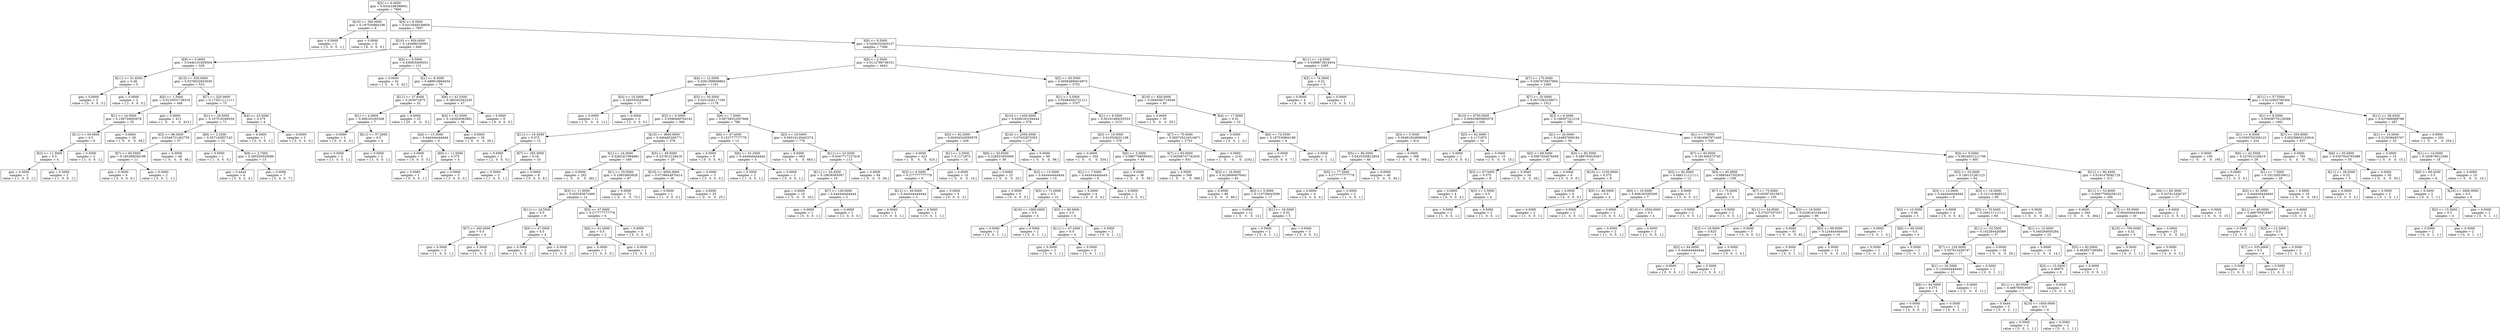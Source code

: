 digraph Tree {
0 [label="X[5] <= 6.0000\ngini = 0.0334198399941\nsamples = 7966", shape="box"] ;
1 [label="X[10] <= 300.0000\ngini = 0.197530864198\nsamples = 9", shape="box"] ;
0 -> 1 ;
2 [label="gini = 0.0000\nsamples = 1\nvalue = [ 0.  0.  0.  1.]", shape="box"] ;
1 -> 2 ;
3 [label="gini = 0.0000\nsamples = 8\nvalue = [ 8.  0.  0.  0.]", shape="box"] ;
1 -> 3 ;
4 [label="X[9] <= 6.5000\ngini = 0.0315049239859\nsamples = 7957", shape="box"] ;
0 -> 4 ;
5 [label="X[10] <= 850.0000\ngini = 0.145498230061\nsamples = 649", shape="box"] ;
4 -> 5 ;
6 [label="X[9] <= 0.0650\ngini = 0.0446151859504\nsamples = 528", shape="box"] ;
5 -> 6 ;
7 [label="X[11] <= 51.4500\ngini = 0.48\nsamples = 5", shape="box"] ;
6 -> 7 ;
8 [label="gini = 0.0000\nsamples = 3\nvalue = [ 0.  0.  0.  3.]", shape="box"] ;
7 -> 8 ;
9 [label="gini = 0.0000\nsamples = 2\nvalue = [ 2.  0.  0.  0.]", shape="box"] ;
7 -> 9 ;
10 [label="X[10] <= 550.0000\ngini = 0.0376632825039\nsamples = 523", shape="box"] ;
6 -> 10 ;
11 [label="X[0] <= 1.5000\ngini = 0.0133031728316\nsamples = 448", shape="box"] ;
10 -> 11 ;
12 [label="X[1] <= 16.5000\ngini = 0.156734693878\nsamples = 35", shape="box"] ;
11 -> 12 ;
13 [label="X[11] <= 50.9000\ngini = 0.5\nsamples = 6", shape="box"] ;
12 -> 13 ;
14 [label="X[3] <= 11.5000\ngini = 0.5\nsamples = 4", shape="box"] ;
13 -> 14 ;
15 [label="gini = 0.5000\nsamples = 2\nvalue = [ 1.  0.  0.  1.]", shape="box"] ;
14 -> 15 ;
16 [label="gini = 0.5000\nsamples = 2\nvalue = [ 1.  0.  0.  1.]", shape="box"] ;
14 -> 16 ;
17 [label="gini = 0.5000\nsamples = 2\nvalue = [ 1.  0.  0.  1.]", shape="box"] ;
13 -> 17 ;
18 [label="gini = 0.0000\nsamples = 29\nvalue = [  0.   0.   0.  29.]", shape="box"] ;
12 -> 18 ;
19 [label="gini = 0.0000\nsamples = 413\nvalue = [   0.    0.    0.  413.]", shape="box"] ;
11 -> 19 ;
20 [label="X[7] <= 320.0000\ngini = 0.173511111111\nsamples = 75", shape="box"] ;
10 -> 20 ;
21 [label="X[1] <= 28.5000\ngini = 0.107518349534\nsamples = 71", shape="box"] ;
20 -> 21 ;
22 [label="X[5] <= 88.5000\ngini = 0.0344721452755\nsamples = 57", shape="box"] ;
21 -> 22 ;
23 [label="X[7] <= 65.0000\ngini = 0.165289256198\nsamples = 11", shape="box"] ;
22 -> 23 ;
24 [label="gini = 0.0000\nsamples = 9\nvalue = [ 0.  0.  0.  9.]", shape="box"] ;
23 -> 24 ;
25 [label="gini = 0.5000\nsamples = 2\nvalue = [ 0.  0.  1.  1.]", shape="box"] ;
23 -> 25 ;
26 [label="gini = 0.0000\nsamples = 46\nvalue = [  0.   0.   0.  46.]", shape="box"] ;
22 -> 26 ;
27 [label="X[9] <= 2.2500\ngini = 0.357142857143\nsamples = 14", shape="box"] ;
21 -> 27 ;
28 [label="gini = 0.0000\nsamples = 1\nvalue = [ 1.  0.  0.  0.]", shape="box"] ;
27 -> 28 ;
29 [label="X[9] <= 2.7500\ngini = 0.260355029586\nsamples = 13", shape="box"] ;
27 -> 29 ;
30 [label="gini = 0.4444\nsamples = 6\nvalue = [ 0.  0.  2.  4.]", shape="box"] ;
29 -> 30 ;
31 [label="gini = 0.0000\nsamples = 7\nvalue = [ 0.  0.  0.  7.]", shape="box"] ;
29 -> 31 ;
32 [label="X[4] <= 43.5000\ngini = 0.375\nsamples = 4", shape="box"] ;
20 -> 32 ;
33 [label="gini = 0.0000\nsamples = 1\nvalue = [ 0.  0.  0.  1.]", shape="box"] ;
32 -> 33 ;
34 [label="gini = 0.0000\nsamples = 3\nvalue = [ 3.  0.  0.  0.]", shape="box"] ;
32 -> 34 ;
35 [label="X[0] <= 9.5000\ngini = 0.436855406051\nsamples = 121", shape="box"] ;
5 -> 35 ;
36 [label="gini = 0.0000\nsamples = 42\nvalue = [  0.   0.   0.  42.]", shape="box"] ;
35 -> 36 ;
37 [label="X[1] <= 8.5000\ngini = 0.499919884634\nsamples = 79", shape="box"] ;
35 -> 37 ;
38 [label="X[11] <= 37.6500\ngini = 0.263671875\nsamples = 32", shape="box"] ;
37 -> 38 ;
39 [label="X[1] <= 4.0000\ngini = 0.408163265306\nsamples = 7", shape="box"] ;
38 -> 39 ;
40 [label="gini = 0.0000\nsamples = 3\nvalue = [ 0.  0.  0.  3.]", shape="box"] ;
39 -> 40 ;
41 [label="X[11] <= 37.2000\ngini = 0.5\nsamples = 4", shape="box"] ;
39 -> 41 ;
42 [label="gini = 0.5000\nsamples = 2\nvalue = [ 1.  0.  0.  1.]", shape="box"] ;
41 -> 42 ;
43 [label="gini = 0.5000\nsamples = 2\nvalue = [ 1.  0.  0.  1.]", shape="box"] ;
41 -> 43 ;
44 [label="gini = 0.0000\nsamples = 25\nvalue = [ 25.   0.   0.   0.]", shape="box"] ;
38 -> 44 ;
45 [label="X[6] <= 61.5500\ngini = 0.380262562245\nsamples = 47", shape="box"] ;
37 -> 45 ;
46 [label="X[4] <= 22.5000\ngini = 0.145429362881\nsamples = 38", shape="box"] ;
45 -> 46 ;
47 [label="X[4] <= 15.5000\ngini = 0.444444444444\nsamples = 9", shape="box"] ;
46 -> 47 ;
48 [label="gini = 0.0000\nsamples = 5\nvalue = [ 0.  0.  0.  5.]", shape="box"] ;
47 -> 48 ;
49 [label="X[0] <= 11.0000\ngini = 0.375\nsamples = 4", shape="box"] ;
47 -> 49 ;
50 [label="gini = 0.0000\nsamples = 1\nvalue = [ 0.  0.  0.  1.]", shape="box"] ;
49 -> 50 ;
51 [label="gini = 0.0000\nsamples = 3\nvalue = [ 3.  0.  0.  0.]", shape="box"] ;
49 -> 51 ;
52 [label="gini = 0.0000\nsamples = 29\nvalue = [  0.   0.   0.  29.]", shape="box"] ;
46 -> 52 ;
53 [label="gini = 0.0000\nsamples = 9\nvalue = [ 9.  0.  0.  0.]", shape="box"] ;
45 -> 53 ;
54 [label="X[0] <= 8.5000\ngini = 0.0206333403137\nsamples = 7308", shape="box"] ;
4 -> 54 ;
55 [label="X[0] <= 2.5000\ngini = 0.0112789748101\nsamples = 4943", shape="box"] ;
54 -> 55 ;
56 [label="X[4] <= 12.0000\ngini = 0.0281399609864\nsamples = 1191", shape="box"] ;
55 -> 56 ;
57 [label="X[4] <= 10.5000\ngini = 0.260355029586\nsamples = 13", shape="box"] ;
56 -> 57 ;
58 [label="gini = 0.0000\nsamples = 11\nvalue = [  0.   0.   0.  11.]", shape="box"] ;
57 -> 58 ;
59 [label="gini = 0.0000\nsamples = 2\nvalue = [ 2.  0.  0.  0.]", shape="box"] ;
57 -> 59 ;
60 [label="X[5] <= 50.5000\ngini = 0.0251426117185\nsamples = 1178", shape="box"] ;
56 -> 60 ;
61 [label="X[3] <= 6.5000\ngini = 0.0596449704142\nsamples = 390", shape="box"] ;
60 -> 61 ;
62 [label="X[11] <= 10.4500\ngini = 0.375\nsamples = 12", shape="box"] ;
61 -> 62 ;
63 [label="gini = 0.0000\nsamples = 2\nvalue = [ 2.  0.  0.  0.]", shape="box"] ;
62 -> 63 ;
64 [label="X[7] <= 265.0000\ngini = 0.18\nsamples = 10", shape="box"] ;
62 -> 64 ;
65 [label="gini = 0.5000\nsamples = 2\nvalue = [ 1.  0.  0.  1.]", shape="box"] ;
64 -> 65 ;
66 [label="gini = 0.0000\nsamples = 8\nvalue = [ 0.  0.  0.  8.]", shape="box"] ;
64 -> 66 ;
67 [label="X[10] <= 3600.0000\ngini = 0.046485260771\nsamples = 378", shape="box"] ;
61 -> 67 ;
68 [label="X[1] <= 24.0000\ngini = 0.0282427894681\nsamples = 349", shape="box"] ;
67 -> 68 ;
69 [label="gini = 0.0000\nsamples = 262\nvalue = [   0.    0.    0.  262.]", shape="box"] ;
68 -> 69 ;
70 [label="X[1] <= 25.5000\ngini = 0.10833663628\nsamples = 87", shape="box"] ;
68 -> 70 ;
71 [label="X[3] <= 11.5000\ngini = 0.459183673469\nsamples = 14", shape="box"] ;
70 -> 71 ;
72 [label="X[11] <= 24.5500\ngini = 0.5\nsamples = 8", shape="box"] ;
71 -> 72 ;
73 [label="X[7] <= 265.0000\ngini = 0.5\nsamples = 4", shape="box"] ;
72 -> 73 ;
74 [label="gini = 0.5000\nsamples = 2\nvalue = [ 1.  0.  0.  1.]", shape="box"] ;
73 -> 74 ;
75 [label="gini = 0.5000\nsamples = 2\nvalue = [ 1.  0.  0.  1.]", shape="box"] ;
73 -> 75 ;
76 [label="X[5] <= 47.0000\ngini = 0.5\nsamples = 4", shape="box"] ;
72 -> 76 ;
77 [label="gini = 0.5000\nsamples = 2\nvalue = [ 1.  0.  0.  1.]", shape="box"] ;
76 -> 77 ;
78 [label="gini = 0.5000\nsamples = 2\nvalue = [ 1.  0.  0.  1.]", shape="box"] ;
76 -> 78 ;
79 [label="X[5] <= 47.0000\ngini = 0.277777777778\nsamples = 6", shape="box"] ;
71 -> 79 ;
80 [label="X[6] <= 41.5000\ngini = 0.5\nsamples = 2", shape="box"] ;
79 -> 80 ;
81 [label="gini = 0.0000\nsamples = 1\nvalue = [ 1.  0.  0.  0.]", shape="box"] ;
80 -> 81 ;
82 [label="gini = 0.0000\nsamples = 1\nvalue = [ 0.  0.  0.  1.]", shape="box"] ;
80 -> 82 ;
83 [label="gini = 0.0000\nsamples = 4\nvalue = [ 0.  0.  0.  4.]", shape="box"] ;
79 -> 83 ;
84 [label="gini = 0.0000\nsamples = 73\nvalue = [  0.   0.   0.  73.]", shape="box"] ;
70 -> 84 ;
85 [label="X[5] <= 49.5000\ngini = 0.237812128419\nsamples = 29", shape="box"] ;
67 -> 85 ;
86 [label="X[10] <= 4050.0000\ngini = 0.0739644970414\nsamples = 26", shape="box"] ;
85 -> 86 ;
87 [label="gini = 0.0000\nsamples = 1\nvalue = [ 1.  0.  0.  0.]", shape="box"] ;
86 -> 87 ;
88 [label="gini = 0.0000\nsamples = 25\nvalue = [  0.   0.   0.  25.]", shape="box"] ;
86 -> 88 ;
89 [label="gini = 0.0000\nsamples = 3\nvalue = [ 3.  0.  0.  0.]", shape="box"] ;
85 -> 89 ;
90 [label="X[9] <= 7.5000\ngini = 0.00758522507666\nsamples = 788", shape="box"] ;
60 -> 90 ;
91 [label="X[6] <= 47.4500\ngini = 0.152777777778\nsamples = 12", shape="box"] ;
90 -> 91 ;
92 [label="gini = 0.0000\nsamples = 9\nvalue = [ 0.  0.  0.  9.]", shape="box"] ;
91 -> 92 ;
93 [label="X[6] <= 51.2500\ngini = 0.444444444444\nsamples = 3", shape="box"] ;
91 -> 93 ;
94 [label="gini = 0.5000\nsamples = 2\nvalue = [ 1.  0.  0.  1.]", shape="box"] ;
93 -> 94 ;
95 [label="gini = 0.0000\nsamples = 1\nvalue = [ 0.  0.  0.  1.]", shape="box"] ;
93 -> 95 ;
96 [label="X[3] <= 19.5000\ngini = 0.00514135402274\nsamples = 776", shape="box"] ;
90 -> 96 ;
97 [label="gini = 0.0000\nsamples = 663\nvalue = [   0.    0.    0.  663.]", shape="box"] ;
96 -> 97 ;
98 [label="X[11] <= 22.4500\ngini = 0.0347717127418\nsamples = 113", shape="box"] ;
96 -> 98 ;
99 [label="X[11] <= 20.4500\ngini = 0.18836565097\nsamples = 19", shape="box"] ;
98 -> 99 ;
100 [label="gini = 0.0000\nsamples = 16\nvalue = [  0.   0.   0.  16.]", shape="box"] ;
99 -> 100 ;
101 [label="X[7] <= 130.0000\ngini = 0.444444444444\nsamples = 3", shape="box"] ;
99 -> 101 ;
102 [label="gini = 0.0000\nsamples = 1\nvalue = [ 0.  0.  0.  1.]", shape="box"] ;
101 -> 102 ;
103 [label="gini = 0.0000\nsamples = 2\nvalue = [ 2.  0.  0.  0.]", shape="box"] ;
101 -> 103 ;
104 [label="gini = 0.0000\nsamples = 94\nvalue = [  0.   0.   0.  94.]", shape="box"] ;
98 -> 104 ;
105 [label="X[5] <= 93.5000\ngini = 0.00584890616973\nsamples = 3752", shape="box"] ;
55 -> 105 ;
106 [label="X[1] <= 5.5000\ngini = 0.00484592721111\nsamples = 3707", shape="box"] ;
105 -> 106 ;
107 [label="X[10] <= 1450.0000\ngini = 0.0206163194444\nsamples = 576", shape="box"] ;
106 -> 107 ;
108 [label="X[5] <= 92.5000\ngini = 0.00454543095978\nsamples = 439", shape="box"] ;
107 -> 108 ;
109 [label="gini = 0.0000\nsamples = 423\nvalue = [   0.    0.    0.  423.]", shape="box"] ;
108 -> 109 ;
110 [label="X[1] <= 2.5000\ngini = 0.1171875\nsamples = 16", shape="box"] ;
108 -> 110 ;
111 [label="X[3] <= 9.5000\ngini = 0.277777777778\nsamples = 6", shape="box"] ;
110 -> 111 ;
112 [label="X[11] <= 49.0000\ngini = 0.444444444444\nsamples = 3", shape="box"] ;
111 -> 112 ;
113 [label="gini = 0.0000\nsamples = 1\nvalue = [ 0.  0.  0.  1.]", shape="box"] ;
112 -> 113 ;
114 [label="gini = 0.5000\nsamples = 2\nvalue = [ 0.  0.  1.  1.]", shape="box"] ;
112 -> 114 ;
115 [label="gini = 0.0000\nsamples = 3\nvalue = [ 0.  0.  0.  3.]", shape="box"] ;
111 -> 115 ;
116 [label="gini = 0.0000\nsamples = 10\nvalue = [  0.   0.   0.  10.]", shape="box"] ;
110 -> 116 ;
117 [label="X[10] <= 2050.0000\ngini = 0.07032873355\nsamples = 137", shape="box"] ;
107 -> 117 ;
118 [label="X[6] <= 55.6500\ngini = 0.228531855956\nsamples = 38", shape="box"] ;
117 -> 118 ;
119 [label="gini = 0.0000\nsamples = 23\nvalue = [  0.   0.   0.  23.]", shape="box"] ;
118 -> 119 ;
120 [label="X[3] <= 13.5000\ngini = 0.444444444444\nsamples = 15", shape="box"] ;
118 -> 120 ;
121 [label="gini = 0.0000\nsamples = 5\nvalue = [ 0.  0.  0.  5.]", shape="box"] ;
120 -> 121 ;
122 [label="X[5] <= 71.0000\ngini = 0.5\nsamples = 10", shape="box"] ;
120 -> 122 ;
123 [label="X[10] <= 1900.0000\ngini = 0.5\nsamples = 4", shape="box"] ;
122 -> 123 ;
124 [label="gini = 0.5000\nsamples = 2\nvalue = [ 0.  0.  1.  1.]", shape="box"] ;
123 -> 124 ;
125 [label="gini = 0.5000\nsamples = 2\nvalue = [ 0.  0.  1.  1.]", shape="box"] ;
123 -> 125 ;
126 [label="X[5] <= 80.0000\ngini = 0.5\nsamples = 6", shape="box"] ;
122 -> 126 ;
127 [label="X[11] <= 47.4500\ngini = 0.5\nsamples = 4", shape="box"] ;
126 -> 127 ;
128 [label="gini = 0.5000\nsamples = 2\nvalue = [ 0.  0.  1.  1.]", shape="box"] ;
127 -> 128 ;
129 [label="gini = 0.5000\nsamples = 2\nvalue = [ 0.  0.  1.  1.]", shape="box"] ;
127 -> 129 ;
130 [label="gini = 0.5000\nsamples = 2\nvalue = [ 0.  0.  1.  1.]", shape="box"] ;
126 -> 130 ;
131 [label="gini = 0.0000\nsamples = 99\nvalue = [  0.   0.   0.  99.]", shape="box"] ;
117 -> 131 ;
132 [label="X[1] <= 8.5000\ngini = 0.00191489255353\nsamples = 3131", shape="box"] ;
106 -> 132 ;
133 [label="X[3] <= 19.5000\ngini = 0.010526021108\nsamples = 378", shape="box"] ;
132 -> 133 ;
134 [label="gini = 0.0000\nsamples = 334\nvalue = [   0.    0.    0.  334.]", shape="box"] ;
133 -> 134 ;
135 [label="X[0] <= 3.5000\ngini = 0.0867768595041\nsamples = 44", shape="box"] ;
133 -> 135 ;
136 [label="X[1] <= 7.5000\ngini = 0.444444444444\nsamples = 6", shape="box"] ;
135 -> 136 ;
137 [label="gini = 0.0000\nsamples = 4\nvalue = [ 0.  0.  0.  4.]", shape="box"] ;
136 -> 137 ;
138 [label="gini = 0.0000\nsamples = 2\nvalue = [ 2.  0.  0.  0.]", shape="box"] ;
136 -> 138 ;
139 [label="gini = 0.0000\nsamples = 38\nvalue = [  0.   0.   0.  38.]", shape="box"] ;
135 -> 139 ;
140 [label="X[7] <= 75.0000\ngini = 0.000726216316671\nsamples = 2753", shape="box"] ;
132 -> 140 ;
141 [label="X[7] <= 65.0000\ngini = 0.00306747742455\nsamples = 651", shape="box"] ;
140 -> 141 ;
142 [label="gini = 0.0000\nsamples = 568\nvalue = [   0.    0.    0.  568.]", shape="box"] ;
141 -> 142 ;
143 [label="X[3] <= 16.5000\ngini = 0.0238060676441\nsamples = 83", shape="box"] ;
141 -> 143 ;
144 [label="gini = 0.0000\nsamples = 66\nvalue = [  0.   0.   0.  66.]", shape="box"] ;
143 -> 144 ;
145 [label="X[0] <= 5.5000\ngini = 0.110726643599\nsamples = 17", shape="box"] ;
143 -> 145 ;
146 [label="gini = 0.0000\nsamples = 12\nvalue = [  0.   0.   0.  12.]", shape="box"] ;
145 -> 146 ;
147 [label="X[1] <= 18.5000\ngini = 0.32\nsamples = 5", shape="box"] ;
145 -> 147 ;
148 [label="gini = 0.5000\nsamples = 2\nvalue = [ 0.  0.  1.  1.]", shape="box"] ;
147 -> 148 ;
149 [label="gini = 0.0000\nsamples = 3\nvalue = [ 0.  0.  0.  3.]", shape="box"] ;
147 -> 149 ;
150 [label="gini = 0.0000\nsamples = 2102\nvalue = [    0.     0.     0.  2102.]", shape="box"] ;
140 -> 150 ;
151 [label="X[10] <= 650.0000\ngini = 0.0849382716049\nsamples = 45", shape="box"] ;
105 -> 151 ;
152 [label="gini = 0.0000\nsamples = 35\nvalue = [  0.   0.   0.  35.]", shape="box"] ;
151 -> 152 ;
153 [label="X[4] <= 17.5000\ngini = 0.32\nsamples = 10", shape="box"] ;
151 -> 153 ;
154 [label="gini = 0.0000\nsamples = 1\nvalue = [ 0.  0.  1.  0.]", shape="box"] ;
153 -> 154 ;
155 [label="X[6] <= 74.5500\ngini = 0.197530864198\nsamples = 9", shape="box"] ;
153 -> 155 ;
156 [label="gini = 0.0000\nsamples = 7\nvalue = [ 0.  0.  0.  7.]", shape="box"] ;
155 -> 156 ;
157 [label="gini = 0.5000\nsamples = 2\nvalue = [ 0.  0.  1.  1.]", shape="box"] ;
155 -> 157 ;
158 [label="X[11] <= 14.5500\ngini = 0.0399672818454\nsamples = 2365", shape="box"] ;
54 -> 158 ;
159 [label="X[5] <= 74.5000\ngini = 0.32\nsamples = 5", shape="box"] ;
158 -> 159 ;
160 [label="gini = 0.0000\nsamples = 4\nvalue = [ 4.  0.  0.  0.]", shape="box"] ;
159 -> 160 ;
161 [label="gini = 0.0000\nsamples = 1\nvalue = [ 0.  0.  0.  1.]", shape="box"] ;
159 -> 161 ;
162 [label="X[7] <= 175.0000\ngini = 0.0367670927894\nsamples = 2360", shape="box"] ;
158 -> 162 ;
163 [label="X[7] <= 35.0000\ngini = 0.0673362339671\nsamples = 1012", shape="box"] ;
162 -> 163 ;
164 [label="X[10] <= 9750.0000\ngini = 0.00925905895078\nsamples = 430", shape="box"] ;
163 -> 164 ;
165 [label="X[3] <= 5.5000\ngini = 0.00481924899064\nsamples = 414", shape="box"] ;
164 -> 165 ;
166 [label="X[5] <= 80.5000\ngini = 0.0425330812854\nsamples = 46", shape="box"] ;
165 -> 166 ;
167 [label="X[5] <= 77.5000\ngini = 0.277777777778\nsamples = 6", shape="box"] ;
166 -> 167 ;
168 [label="gini = 0.0000\nsamples = 4\nvalue = [ 0.  0.  0.  4.]", shape="box"] ;
167 -> 168 ;
169 [label="gini = 0.5000\nsamples = 2\nvalue = [ 1.  0.  0.  1.]", shape="box"] ;
167 -> 169 ;
170 [label="gini = 0.0000\nsamples = 40\nvalue = [  0.   0.   0.  40.]", shape="box"] ;
166 -> 170 ;
171 [label="gini = 0.0000\nsamples = 368\nvalue = [   0.    0.    0.  368.]", shape="box"] ;
165 -> 171 ;
172 [label="X[5] <= 62.0000\ngini = 0.1171875\nsamples = 16", shape="box"] ;
164 -> 172 ;
173 [label="gini = 0.0000\nsamples = 1\nvalue = [ 1.  0.  0.  0.]", shape="box"] ;
172 -> 173 ;
174 [label="gini = 0.0000\nsamples = 15\nvalue = [  0.   0.   0.  15.]", shape="box"] ;
172 -> 174 ;
175 [label="X[3] <= 6.5000\ngini = 0.108507221218\nsamples = 582", shape="box"] ;
163 -> 175 ;
176 [label="X[1] <= 26.0000\ngini = 0.244897959184\nsamples = 56", shape="box"] ;
175 -> 176 ;
177 [label="X[5] <= 68.5000\ngini = 0.0907029478458\nsamples = 42", shape="box"] ;
176 -> 177 ;
178 [label="X[5] <= 67.5000\ngini = 0.375\nsamples = 8", shape="box"] ;
177 -> 178 ;
179 [label="gini = 0.0000\nsamples = 4\nvalue = [ 0.  0.  0.  4.]", shape="box"] ;
178 -> 179 ;
180 [label="X[3] <= 5.5000\ngini = 0.5\nsamples = 4", shape="box"] ;
178 -> 180 ;
181 [label="gini = 0.5000\nsamples = 2\nvalue = [ 1.  0.  0.  1.]", shape="box"] ;
180 -> 181 ;
182 [label="gini = 0.5000\nsamples = 2\nvalue = [ 1.  0.  0.  1.]", shape="box"] ;
180 -> 182 ;
183 [label="gini = 0.0000\nsamples = 34\nvalue = [  0.   0.   0.  34.]", shape="box"] ;
177 -> 183 ;
184 [label="X[5] <= 83.5000\ngini = 0.489795918367\nsamples = 14", shape="box"] ;
176 -> 184 ;
185 [label="gini = 0.0000\nsamples = 6\nvalue = [ 0.  0.  0.  6.]", shape="box"] ;
184 -> 185 ;
186 [label="X[10] <= 2150.0000\ngini = 0.375\nsamples = 8", shape="box"] ;
184 -> 186 ;
187 [label="gini = 0.0000\nsamples = 4\nvalue = [ 4.  0.  0.  0.]", shape="box"] ;
186 -> 187 ;
188 [label="X[5] <= 88.0000\ngini = 0.5\nsamples = 4", shape="box"] ;
186 -> 188 ;
189 [label="gini = 0.5000\nsamples = 2\nvalue = [ 1.  0.  0.  1.]", shape="box"] ;
188 -> 189 ;
190 [label="gini = 0.5000\nsamples = 2\nvalue = [ 1.  0.  0.  1.]", shape="box"] ;
188 -> 190 ;
191 [label="X[1] <= 7.5000\ngini = 0.0916667871445\nsamples = 526", shape="box"] ;
175 -> 191 ;
192 [label="X[7] <= 45.0000\ngini = 0.181408373745\nsamples = 121", shape="box"] ;
191 -> 192 ;
193 [label="X[5] <= 82.5000\ngini = 0.486111111111\nsamples = 12", shape="box"] ;
192 -> 193 ;
194 [label="X[0] <= 10.0000\ngini = 0.408163265306\nsamples = 7", shape="box"] ;
193 -> 194 ;
195 [label="gini = 0.0000\nsamples = 3\nvalue = [ 0.  0.  0.  3.]", shape="box"] ;
194 -> 195 ;
196 [label="X[10] <= 2550.0000\ngini = 0.5\nsamples = 4", shape="box"] ;
194 -> 196 ;
197 [label="gini = 0.5000\nsamples = 2\nvalue = [ 1.  0.  0.  1.]", shape="box"] ;
196 -> 197 ;
198 [label="gini = 0.5000\nsamples = 2\nvalue = [ 1.  0.  0.  1.]", shape="box"] ;
196 -> 198 ;
199 [label="gini = 0.0000\nsamples = 5\nvalue = [ 5.  0.  0.  0.]", shape="box"] ;
193 -> 199 ;
200 [label="X[5] <= 45.0000\ngini = 0.0885447352916\nsamples = 109", shape="box"] ;
192 -> 200 ;
201 [label="X[7] <= 75.0000\ngini = 0.5\nsamples = 4", shape="box"] ;
200 -> 201 ;
202 [label="gini = 0.5000\nsamples = 2\nvalue = [ 1.  0.  0.  1.]", shape="box"] ;
201 -> 202 ;
203 [label="gini = 0.5000\nsamples = 2\nvalue = [ 1.  0.  0.  1.]", shape="box"] ;
201 -> 203 ;
204 [label="X[7] <= 75.0000\ngini = 0.055873015873\nsamples = 105", shape="box"] ;
200 -> 204 ;
205 [label="X[11] <= 54.9500\ngini = 0.37037037037\nsamples = 9", shape="box"] ;
204 -> 205 ;
206 [label="X[3] <= 18.5000\ngini = 0.625\nsamples = 4", shape="box"] ;
205 -> 206 ;
207 [label="X[5] <= 64.0000\ngini = 0.444444444444\nsamples = 3", shape="box"] ;
206 -> 207 ;
208 [label="gini = 0.0000\nsamples = 1\nvalue = [ 0.  0.  0.  1.]", shape="box"] ;
207 -> 208 ;
209 [label="gini = 0.5000\nsamples = 2\nvalue = [ 1.  0.  0.  1.]", shape="box"] ;
207 -> 209 ;
210 [label="gini = 0.0000\nsamples = 1\nvalue = [ 0.  0.  1.  0.]", shape="box"] ;
206 -> 210 ;
211 [label="gini = 0.0000\nsamples = 5\nvalue = [ 0.  0.  0.  5.]", shape="box"] ;
205 -> 211 ;
212 [label="X[3] <= 19.5000\ngini = 0.0206163194444\nsamples = 96", shape="box"] ;
204 -> 212 ;
213 [label="gini = 0.0000\nsamples = 81\nvalue = [  0.   0.   0.  81.]", shape="box"] ;
212 -> 213 ;
214 [label="X[5] <= 69.5000\ngini = 0.124444444444\nsamples = 15", shape="box"] ;
212 -> 214 ;
215 [label="gini = 0.5000\nsamples = 2\nvalue = [ 0.  0.  1.  1.]", shape="box"] ;
214 -> 215 ;
216 [label="gini = 0.0000\nsamples = 13\nvalue = [  0.   0.   0.  13.]", shape="box"] ;
214 -> 216 ;
217 [label="X[0] <= 9.5000\ngini = 0.0624051211706\nsamples = 405", shape="box"] ;
191 -> 217 ;
218 [label="X[5] <= 53.0000\ngini = 0.190131281123\nsamples = 94", shape="box"] ;
217 -> 218 ;
219 [label="X[3] <= 13.0000\ngini = 0.444444444444\nsamples = 9", shape="box"] ;
218 -> 219 ;
220 [label="X[3] <= 10.5000\ngini = 0.48\nsamples = 5", shape="box"] ;
219 -> 220 ;
221 [label="gini = 0.0000\nsamples = 1\nvalue = [ 0.  0.  1.  0.]", shape="box"] ;
220 -> 221 ;
222 [label="X[6] <= 69.5500\ngini = 0.5\nsamples = 4", shape="box"] ;
220 -> 222 ;
223 [label="gini = 0.5000\nsamples = 2\nvalue = [ 0.  0.  1.  1.]", shape="box"] ;
222 -> 223 ;
224 [label="gini = 0.5000\nsamples = 2\nvalue = [ 0.  0.  1.  1.]", shape="box"] ;
222 -> 224 ;
225 [label="gini = 0.0000\nsamples = 4\nvalue = [ 0.  0.  0.  4.]", shape="box"] ;
219 -> 225 ;
226 [label="X[3] <= 16.5000\ngini = 0.151141868512\nsamples = 85", shape="box"] ;
218 -> 226 ;
227 [label="X[5] <= 70.5000\ngini = 0.206111111111\nsamples = 60", shape="box"] ;
226 -> 227 ;
228 [label="X[11] <= 52.5500\ngini = 0.102264426589\nsamples = 37", shape="box"] ;
227 -> 228 ;
229 [label="X[7] <= 135.0000\ngini = 0.207612456747\nsamples = 17", shape="box"] ;
228 -> 229 ;
230 [label="X[1] <= 20.5000\ngini = 0.124444444444\nsamples = 15", shape="box"] ;
229 -> 230 ;
231 [label="X[6] <= 64.5000\ngini = 0.375\nsamples = 4", shape="box"] ;
230 -> 231 ;
232 [label="gini = 0.0000\nsamples = 2\nvalue = [ 0.  0.  0.  2.]", shape="box"] ;
231 -> 232 ;
233 [label="gini = 0.5000\nsamples = 2\nvalue = [ 0.  0.  1.  1.]", shape="box"] ;
231 -> 233 ;
234 [label="gini = 0.0000\nsamples = 11\nvalue = [  0.   0.   0.  11.]", shape="box"] ;
230 -> 234 ;
235 [label="gini = 0.5000\nsamples = 2\nvalue = [ 0.  0.  1.  1.]", shape="box"] ;
229 -> 235 ;
236 [label="gini = 0.0000\nsamples = 20\nvalue = [  0.   0.   0.  20.]", shape="box"] ;
228 -> 236 ;
237 [label="X[1] <= 13.0000\ngini = 0.340264650284\nsamples = 23", shape="box"] ;
227 -> 237 ;
238 [label="gini = 0.0000\nsamples = 14\nvalue = [  0.   0.   0.  14.]", shape="box"] ;
237 -> 238 ;
239 [label="X[5] <= 82.5000\ngini = 0.493827160494\nsamples = 9", shape="box"] ;
237 -> 239 ;
240 [label="X[3] <= 15.5000\ngini = 0.46875\nsamples = 8", shape="box"] ;
239 -> 240 ;
241 [label="X[11] <= 60.9500\ngini = 0.489795918367\nsamples = 7", shape="box"] ;
240 -> 241 ;
242 [label="gini = 0.4444\nsamples = 3\nvalue = [ 0.  0.  2.  1.]", shape="box"] ;
241 -> 242 ;
243 [label="X[10] <= 1850.0000\ngini = 0.5\nsamples = 4", shape="box"] ;
241 -> 243 ;
244 [label="gini = 0.5000\nsamples = 2\nvalue = [ 0.  0.  1.  1.]", shape="box"] ;
243 -> 244 ;
245 [label="gini = 0.5000\nsamples = 2\nvalue = [ 0.  0.  1.  1.]", shape="box"] ;
243 -> 245 ;
246 [label="gini = 0.0000\nsamples = 1\nvalue = [ 0.  0.  1.  0.]", shape="box"] ;
240 -> 246 ;
247 [label="gini = 0.0000\nsamples = 1\nvalue = [ 0.  0.  0.  1.]", shape="box"] ;
239 -> 247 ;
248 [label="gini = 0.0000\nsamples = 25\nvalue = [  0.   0.   0.  25.]", shape="box"] ;
226 -> 248 ;
249 [label="X[11] <= 60.4500\ngini = 0.0191478582728\nsamples = 311", shape="box"] ;
217 -> 249 ;
250 [label="X[11] <= 53.8000\ngini = 0.00677958258133\nsamples = 294", shape="box"] ;
249 -> 250 ;
251 [label="gini = 0.0000\nsamples = 264\nvalue = [   0.    0.    0.  264.]", shape="box"] ;
250 -> 251 ;
252 [label="X[7] <= 55.0000\ngini = 0.0644444444444\nsamples = 30", shape="box"] ;
250 -> 252 ;
253 [label="X[10] <= 700.0000\ngini = 0.32\nsamples = 5", shape="box"] ;
252 -> 253 ;
254 [label="gini = 0.5000\nsamples = 2\nvalue = [ 0.  0.  1.  1.]", shape="box"] ;
253 -> 254 ;
255 [label="gini = 0.0000\nsamples = 3\nvalue = [ 0.  0.  0.  3.]", shape="box"] ;
253 -> 255 ;
256 [label="gini = 0.0000\nsamples = 25\nvalue = [  0.   0.   0.  25.]", shape="box"] ;
252 -> 256 ;
257 [label="X[6] <= 65.3000\ngini = 0.207612456747\nsamples = 17", shape="box"] ;
249 -> 257 ;
258 [label="gini = 0.0000\nsamples = 2\nvalue = [ 2.  0.  0.  0.]", shape="box"] ;
257 -> 258 ;
259 [label="gini = 0.0000\nsamples = 15\nvalue = [  0.   0.   0.  15.]", shape="box"] ;
257 -> 259 ;
260 [label="X[11] <= 57.5500\ngini = 0.0132903785364\nsamples = 1348", shape="box"] ;
162 -> 260 ;
261 [label="X[1] <= 8.5000\ngini = 0.00938776126589\nsamples = 1061", shape="box"] ;
260 -> 261 ;
262 [label="X[1] <= 6.5000\ngini = 0.0350765306122\nsamples = 224", shape="box"] ;
261 -> 262 ;
263 [label="gini = 0.0000\nsamples = 195\nvalue = [   0.    0.    0.  195.]", shape="box"] ;
262 -> 263 ;
264 [label="X[6] <= 42.5500\ngini = 0.237812128419\nsamples = 29", shape="box"] ;
262 -> 264 ;
265 [label="gini = 0.0000\nsamples = 1\nvalue = [ 1.  0.  0.  0.]", shape="box"] ;
264 -> 265 ;
266 [label="X[1] <= 7.5000\ngini = 0.191326530612\nsamples = 28", shape="box"] ;
264 -> 266 ;
267 [label="X[5] <= 81.5000\ngini = 0.444444444444\nsamples = 9", shape="box"] ;
266 -> 267 ;
268 [label="X[11] <= 40.0000\ngini = 0.489795918367\nsamples = 7", shape="box"] ;
267 -> 268 ;
269 [label="gini = 0.0000\nsamples = 1\nvalue = [ 0.  0.  0.  1.]", shape="box"] ;
268 -> 269 ;
270 [label="X[3] <= 12.5000\ngini = 0.5\nsamples = 6", shape="box"] ;
268 -> 270 ;
271 [label="X[7] <= 335.0000\ngini = 0.5\nsamples = 4", shape="box"] ;
270 -> 271 ;
272 [label="gini = 0.5000\nsamples = 2\nvalue = [ 1.  0.  0.  1.]", shape="box"] ;
271 -> 272 ;
273 [label="gini = 0.5000\nsamples = 2\nvalue = [ 1.  0.  0.  1.]", shape="box"] ;
271 -> 273 ;
274 [label="gini = 0.5000\nsamples = 2\nvalue = [ 1.  0.  0.  1.]", shape="box"] ;
270 -> 274 ;
275 [label="gini = 0.0000\nsamples = 2\nvalue = [ 0.  0.  0.  2.]", shape="box"] ;
267 -> 275 ;
276 [label="gini = 0.0000\nsamples = 19\nvalue = [  0.   0.   0.  19.]", shape="box"] ;
266 -> 276 ;
277 [label="X[7] <= 355.0000\ngini = 0.00238663143816\nsamples = 837", shape="box"] ;
261 -> 277 ;
278 [label="gini = 0.0000\nsamples = 782\nvalue = [   0.    0.    0.  782.]", shape="box"] ;
277 -> 278 ;
279 [label="X[6] <= 35.0000\ngini = 0.0357024793388\nsamples = 55", shape="box"] ;
277 -> 279 ;
280 [label="X[11] <= 28.5000\ngini = 0.32\nsamples = 5", shape="box"] ;
279 -> 280 ;
281 [label="gini = 0.0000\nsamples = 3\nvalue = [ 0.  0.  0.  3.]", shape="box"] ;
280 -> 281 ;
282 [label="gini = 0.5000\nsamples = 2\nvalue = [ 0.  1.  0.  1.]", shape="box"] ;
280 -> 282 ;
283 [label="gini = 0.0000\nsamples = 50\nvalue = [  0.   0.   0.  50.]", shape="box"] ;
279 -> 283 ;
284 [label="X[11] <= 58.4500\ngini = 0.027486068788\nsamples = 287", shape="box"] ;
260 -> 284 ;
285 [label="X[1] <= 13.5000\ngini = 0.213039485767\nsamples = 33", shape="box"] ;
284 -> 285 ;
286 [label="gini = 0.0000\nsamples = 15\nvalue = [  0.   0.   0.  15.]", shape="box"] ;
285 -> 286 ;
287 [label="X[1] <= 14.5000\ngini = 0.345679012346\nsamples = 18", shape="box"] ;
285 -> 287 ;
288 [label="X[6] <= 66.4500\ngini = 0.5\nsamples = 8", shape="box"] ;
287 -> 288 ;
289 [label="gini = 0.5000\nsamples = 2\nvalue = [ 0.  0.  1.  1.]", shape="box"] ;
288 -> 289 ;
290 [label="X[10] <= 3000.0000\ngini = 0.5\nsamples = 6", shape="box"] ;
288 -> 290 ;
291 [label="X[3] <= 15.5000\ngini = 0.5\nsamples = 4", shape="box"] ;
290 -> 291 ;
292 [label="gini = 0.5000\nsamples = 2\nvalue = [ 0.  0.  1.  1.]", shape="box"] ;
291 -> 292 ;
293 [label="gini = 0.5000\nsamples = 2\nvalue = [ 0.  0.  1.  1.]", shape="box"] ;
291 -> 293 ;
294 [label="gini = 0.5000\nsamples = 2\nvalue = [ 0.  0.  1.  1.]", shape="box"] ;
290 -> 294 ;
295 [label="gini = 0.0000\nsamples = 10\nvalue = [  0.   0.   0.  10.]", shape="box"] ;
287 -> 295 ;
296 [label="gini = 0.0000\nsamples = 254\nvalue = [   0.    0.    0.  254.]", shape="box"] ;
284 -> 296 ;
}